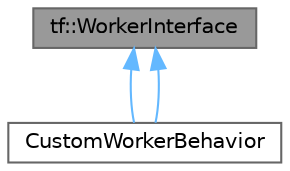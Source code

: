 digraph "tf::WorkerInterface"
{
 // LATEX_PDF_SIZE
  bgcolor="transparent";
  edge [fontname=Helvetica,fontsize=10,labelfontname=Helvetica,labelfontsize=10];
  node [fontname=Helvetica,fontsize=10,shape=box,height=0.2,width=0.4];
  Node1 [id="Node000001",label="tf::WorkerInterface",height=0.2,width=0.4,color="gray40", fillcolor="grey60", style="filled", fontcolor="black",tooltip="class to configure worker behavior in an executor"];
  Node1 -> Node2 [id="edge1_Node000001_Node000002",dir="back",color="steelblue1",style="solid",tooltip=" "];
  Node2 [id="Node000002",label="CustomWorkerBehavior",height=0.2,width=0.4,color="gray40", fillcolor="white", style="filled",URL="$class_custom_worker_behavior.html",tooltip=" "];
  Node1 -> Node2 [id="edge2_Node000001_Node000002",dir="back",color="steelblue1",style="solid",tooltip=" "];
}
